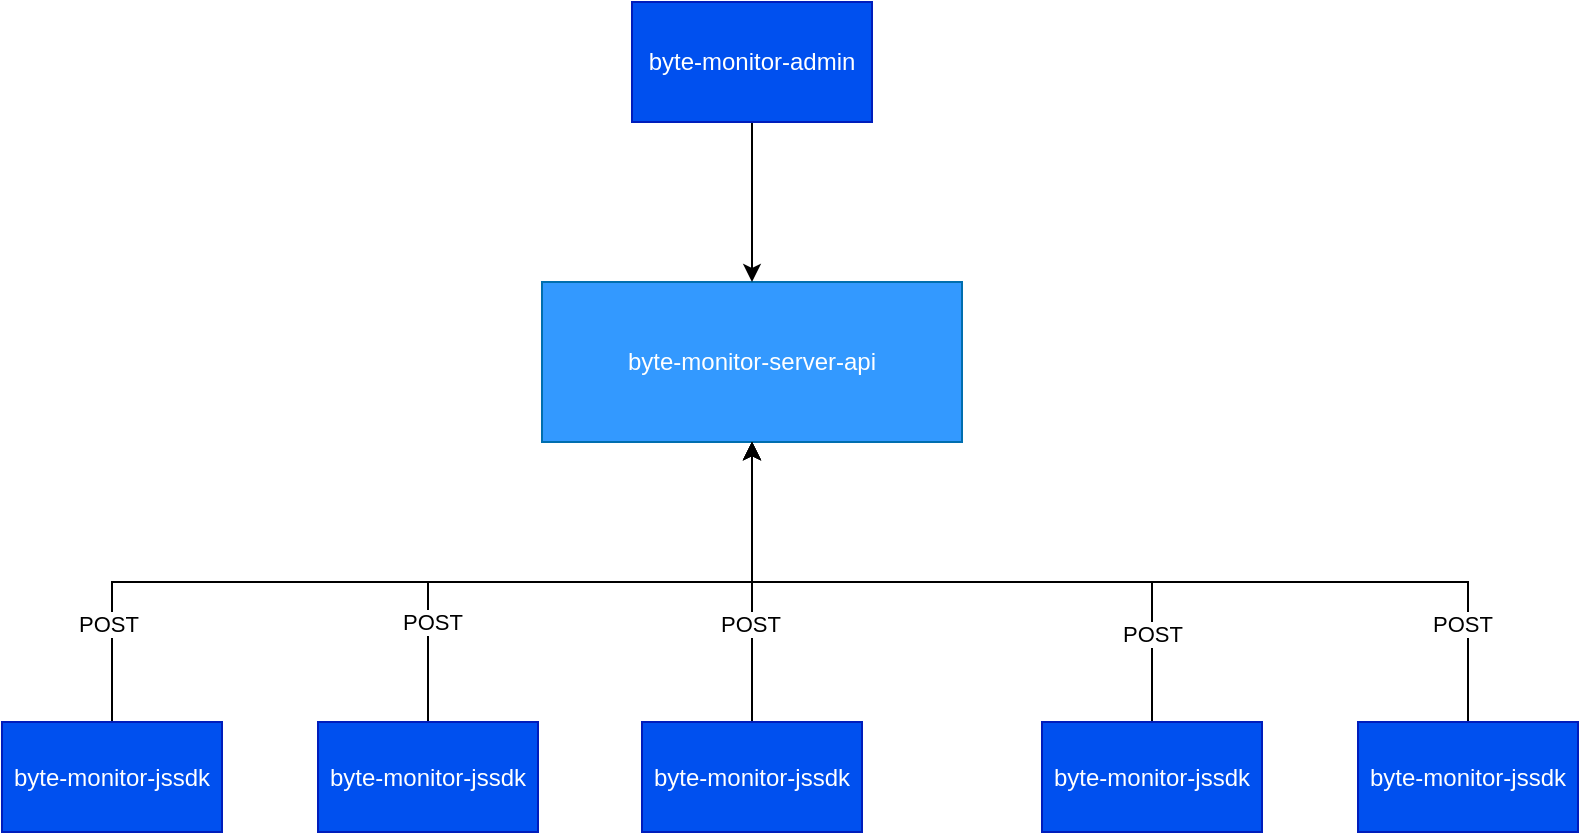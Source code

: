 <mxfile version="14.6.13" type="device"><diagram id="hNjD01JpaU-A2MAU9e2g" name="第 1 页"><mxGraphModel dx="1358" dy="963" grid="1" gridSize="10" guides="1" tooltips="1" connect="1" arrows="1" fold="1" page="1" pageScale="1" pageWidth="827" pageHeight="1169" math="0" shadow="0"><root><mxCell id="0"/><mxCell id="1" parent="0"/><mxCell id="C3WhB851E13ckmCZVZM2-1" value="byte-monitor-server-api" style="rounded=0;whiteSpace=wrap;html=1;strokeColor=#006EAF;fontColor=#ffffff;fillColor=#3399FF;" parent="1" vertex="1"><mxGeometry x="290" y="490" width="210" height="80" as="geometry"/></mxCell><mxCell id="yzcdMSx-Yx7S1wHxC0np-6" style="edgeStyle=orthogonalEdgeStyle;rounded=0;orthogonalLoop=1;jettySize=auto;html=1;exitX=0.5;exitY=0;exitDx=0;exitDy=0;" parent="1" source="yzcdMSx-Yx7S1wHxC0np-1" target="C3WhB851E13ckmCZVZM2-1" edge="1"><mxGeometry relative="1" as="geometry"/></mxCell><mxCell id="yzcdMSx-Yx7S1wHxC0np-20" value="POST" style="edgeLabel;html=1;align=center;verticalAlign=middle;resizable=0;points=[];" parent="yzcdMSx-Yx7S1wHxC0np-6" vertex="1" connectable="0"><mxGeometry x="-0.788" y="2" relative="1" as="geometry"><mxPoint as="offset"/></mxGeometry></mxCell><mxCell id="yzcdMSx-Yx7S1wHxC0np-1" value="byte-monitor-jssdk" style="rounded=0;whiteSpace=wrap;html=1;fillColor=#0050ef;strokeColor=#001DBC;fontColor=#ffffff;" parent="1" vertex="1"><mxGeometry x="20" y="710" width="110" height="55" as="geometry"/></mxCell><mxCell id="yzcdMSx-Yx7S1wHxC0np-10" style="edgeStyle=orthogonalEdgeStyle;rounded=0;orthogonalLoop=1;jettySize=auto;html=1;entryX=0.5;entryY=1;entryDx=0;entryDy=0;" parent="1" source="yzcdMSx-Yx7S1wHxC0np-2" target="C3WhB851E13ckmCZVZM2-1" edge="1"><mxGeometry relative="1" as="geometry"><Array as="points"><mxPoint x="233" y="640"/><mxPoint x="395" y="640"/></Array></mxGeometry></mxCell><mxCell id="yzcdMSx-Yx7S1wHxC0np-21" value="POST" style="edgeLabel;html=1;align=center;verticalAlign=middle;resizable=0;points=[];" parent="yzcdMSx-Yx7S1wHxC0np-10" vertex="1" connectable="0"><mxGeometry x="-0.666" y="-2" relative="1" as="geometry"><mxPoint as="offset"/></mxGeometry></mxCell><mxCell id="yzcdMSx-Yx7S1wHxC0np-2" value="byte-monitor-jssdk" style="rounded=0;whiteSpace=wrap;html=1;fillColor=#0050ef;strokeColor=#001DBC;fontColor=#ffffff;" parent="1" vertex="1"><mxGeometry x="178" y="710" width="110" height="55" as="geometry"/></mxCell><mxCell id="yzcdMSx-Yx7S1wHxC0np-11" style="edgeStyle=orthogonalEdgeStyle;rounded=0;orthogonalLoop=1;jettySize=auto;html=1;entryX=0.5;entryY=1;entryDx=0;entryDy=0;" parent="1" source="yzcdMSx-Yx7S1wHxC0np-3" target="C3WhB851E13ckmCZVZM2-1" edge="1"><mxGeometry relative="1" as="geometry"/></mxCell><mxCell id="yzcdMSx-Yx7S1wHxC0np-22" value="POST" style="edgeLabel;html=1;align=center;verticalAlign=middle;resizable=0;points=[];" parent="yzcdMSx-Yx7S1wHxC0np-11" vertex="1" connectable="0"><mxGeometry x="-0.29" y="1" relative="1" as="geometry"><mxPoint as="offset"/></mxGeometry></mxCell><mxCell id="yzcdMSx-Yx7S1wHxC0np-3" value="byte-monitor-jssdk" style="rounded=0;whiteSpace=wrap;html=1;fillColor=#0050ef;strokeColor=#001DBC;fontColor=#ffffff;" parent="1" vertex="1"><mxGeometry x="340" y="710" width="110" height="55" as="geometry"/></mxCell><mxCell id="yzcdMSx-Yx7S1wHxC0np-12" style="edgeStyle=orthogonalEdgeStyle;rounded=0;orthogonalLoop=1;jettySize=auto;html=1;entryX=0.5;entryY=1;entryDx=0;entryDy=0;" parent="1" source="yzcdMSx-Yx7S1wHxC0np-4" target="C3WhB851E13ckmCZVZM2-1" edge="1"><mxGeometry relative="1" as="geometry"><Array as="points"><mxPoint x="595" y="640"/><mxPoint x="395" y="640"/></Array></mxGeometry></mxCell><mxCell id="yzcdMSx-Yx7S1wHxC0np-23" value="POST" style="edgeLabel;html=1;align=center;verticalAlign=middle;resizable=0;points=[];" parent="yzcdMSx-Yx7S1wHxC0np-12" vertex="1" connectable="0"><mxGeometry x="-0.737" relative="1" as="geometry"><mxPoint as="offset"/></mxGeometry></mxCell><mxCell id="yzcdMSx-Yx7S1wHxC0np-4" value="byte-monitor-jssdk" style="rounded=0;whiteSpace=wrap;html=1;fillColor=#0050ef;strokeColor=#001DBC;fontColor=#ffffff;" parent="1" vertex="1"><mxGeometry x="540" y="710" width="110" height="55" as="geometry"/></mxCell><mxCell id="yzcdMSx-Yx7S1wHxC0np-26" style="edgeStyle=orthogonalEdgeStyle;rounded=0;orthogonalLoop=1;jettySize=auto;html=1;entryX=0.5;entryY=1;entryDx=0;entryDy=0;" parent="1" source="yzcdMSx-Yx7S1wHxC0np-5" target="C3WhB851E13ckmCZVZM2-1" edge="1"><mxGeometry relative="1" as="geometry"><Array as="points"><mxPoint x="753" y="640"/><mxPoint x="395" y="640"/></Array></mxGeometry></mxCell><mxCell id="yzcdMSx-Yx7S1wHxC0np-27" value="POST" style="edgeLabel;html=1;align=center;verticalAlign=middle;resizable=0;points=[];" parent="yzcdMSx-Yx7S1wHxC0np-26" vertex="1" connectable="0"><mxGeometry x="-0.804" y="3" relative="1" as="geometry"><mxPoint as="offset"/></mxGeometry></mxCell><mxCell id="yzcdMSx-Yx7S1wHxC0np-5" value="byte-monitor-jssdk" style="rounded=0;whiteSpace=wrap;html=1;fillColor=#0050ef;strokeColor=#001DBC;fontColor=#ffffff;" parent="1" vertex="1"><mxGeometry x="698" y="710" width="110" height="55" as="geometry"/></mxCell><mxCell id="yzcdMSx-Yx7S1wHxC0np-15" style="edgeStyle=orthogonalEdgeStyle;rounded=0;orthogonalLoop=1;jettySize=auto;html=1;entryX=0.5;entryY=0;entryDx=0;entryDy=0;" parent="1" source="yzcdMSx-Yx7S1wHxC0np-14" target="C3WhB851E13ckmCZVZM2-1" edge="1"><mxGeometry relative="1" as="geometry"/></mxCell><mxCell id="yzcdMSx-Yx7S1wHxC0np-14" value="byte-monitor-admin" style="rounded=0;whiteSpace=wrap;html=1;fillColor=#0050ef;strokeColor=#001DBC;fontColor=#ffffff;" parent="1" vertex="1"><mxGeometry x="335" y="350" width="120" height="60" as="geometry"/></mxCell></root></mxGraphModel></diagram></mxfile>